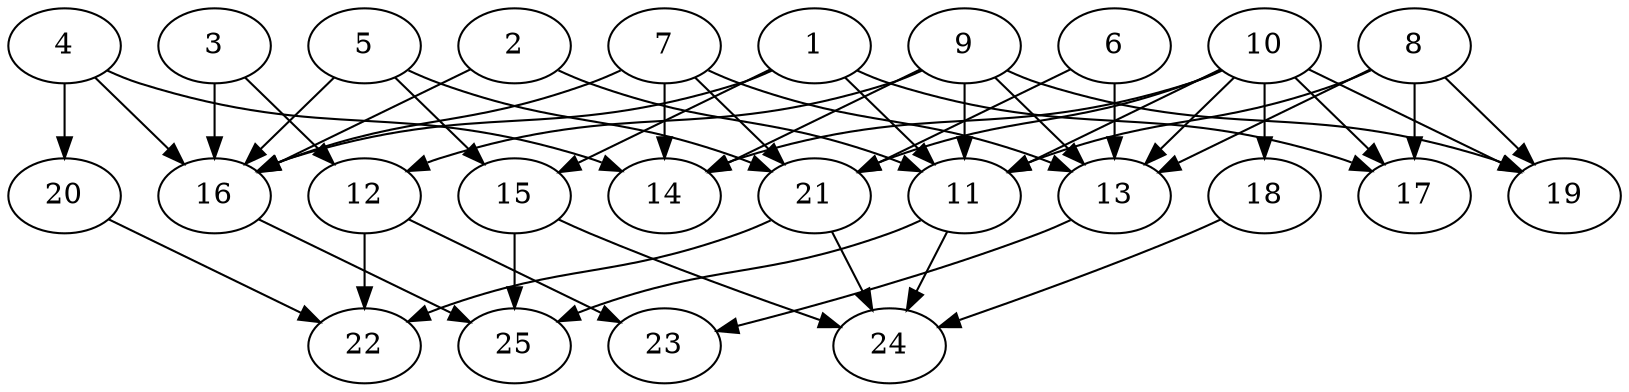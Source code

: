 // DAG automatically generated by daggen at Thu Oct  3 14:00:40 2019
// ./daggen --dot -n 25 --ccr 0.4 --fat 0.7 --regular 0.7 --density 0.6 --mindata 5242880 --maxdata 52428800 
digraph G {
  1 [size="129827840", alpha="0.20", expect_size="51931136"] 
  1 -> 11 [size ="51931136"]
  1 -> 15 [size ="51931136"]
  1 -> 16 [size ="51931136"]
  1 -> 17 [size ="51931136"]
  2 [size="71406080", alpha="0.07", expect_size="28562432"] 
  2 -> 11 [size ="28562432"]
  2 -> 16 [size ="28562432"]
  3 [size="56058880", alpha="0.16", expect_size="22423552"] 
  3 -> 12 [size ="22423552"]
  3 -> 16 [size ="22423552"]
  4 [size="112581120", alpha="0.09", expect_size="45032448"] 
  4 -> 14 [size ="45032448"]
  4 -> 16 [size ="45032448"]
  4 -> 20 [size ="45032448"]
  5 [size="120432640", alpha="0.16", expect_size="48173056"] 
  5 -> 15 [size ="48173056"]
  5 -> 16 [size ="48173056"]
  5 -> 21 [size ="48173056"]
  6 [size="117107200", alpha="0.12", expect_size="46842880"] 
  6 -> 13 [size ="46842880"]
  6 -> 21 [size ="46842880"]
  7 [size="86794240", alpha="0.15", expect_size="34717696"] 
  7 -> 13 [size ="34717696"]
  7 -> 14 [size ="34717696"]
  7 -> 16 [size ="34717696"]
  7 -> 21 [size ="34717696"]
  8 [size="116590080", alpha="0.10", expect_size="46636032"] 
  8 -> 11 [size ="46636032"]
  8 -> 13 [size ="46636032"]
  8 -> 17 [size ="46636032"]
  8 -> 19 [size ="46636032"]
  9 [size="110287360", alpha="0.15", expect_size="44114944"] 
  9 -> 11 [size ="44114944"]
  9 -> 12 [size ="44114944"]
  9 -> 13 [size ="44114944"]
  9 -> 14 [size ="44114944"]
  9 -> 19 [size ="44114944"]
  10 [size="39344640", alpha="0.14", expect_size="15737856"] 
  10 -> 11 [size ="15737856"]
  10 -> 13 [size ="15737856"]
  10 -> 14 [size ="15737856"]
  10 -> 17 [size ="15737856"]
  10 -> 18 [size ="15737856"]
  10 -> 19 [size ="15737856"]
  10 -> 21 [size ="15737856"]
  11 [size="94581760", alpha="0.19", expect_size="37832704"] 
  11 -> 24 [size ="37832704"]
  11 -> 25 [size ="37832704"]
  12 [size="93601280", alpha="0.19", expect_size="37440512"] 
  12 -> 22 [size ="37440512"]
  12 -> 23 [size ="37440512"]
  13 [size="15229440", alpha="0.15", expect_size="6091776"] 
  13 -> 23 [size ="6091776"]
  14 [size="107043840", alpha="0.19", expect_size="42817536"] 
  15 [size="43988480", alpha="0.19", expect_size="17595392"] 
  15 -> 24 [size ="17595392"]
  15 -> 25 [size ="17595392"]
  16 [size="17758720", alpha="0.19", expect_size="7103488"] 
  16 -> 25 [size ="7103488"]
  17 [size="86638080", alpha="0.04", expect_size="34655232"] 
  18 [size="57402880", alpha="0.04", expect_size="22961152"] 
  18 -> 24 [size ="22961152"]
  19 [size="114557440", alpha="0.14", expect_size="45822976"] 
  20 [size="83706880", alpha="0.19", expect_size="33482752"] 
  20 -> 22 [size ="33482752"]
  21 [size="45565440", alpha="0.03", expect_size="18226176"] 
  21 -> 22 [size ="18226176"]
  21 -> 24 [size ="18226176"]
  22 [size="41003520", alpha="0.18", expect_size="16401408"] 
  23 [size="34339840", alpha="0.19", expect_size="13735936"] 
  24 [size="123087360", alpha="0.18", expect_size="49234944"] 
  25 [size="118205440", alpha="0.14", expect_size="47282176"] 
}
